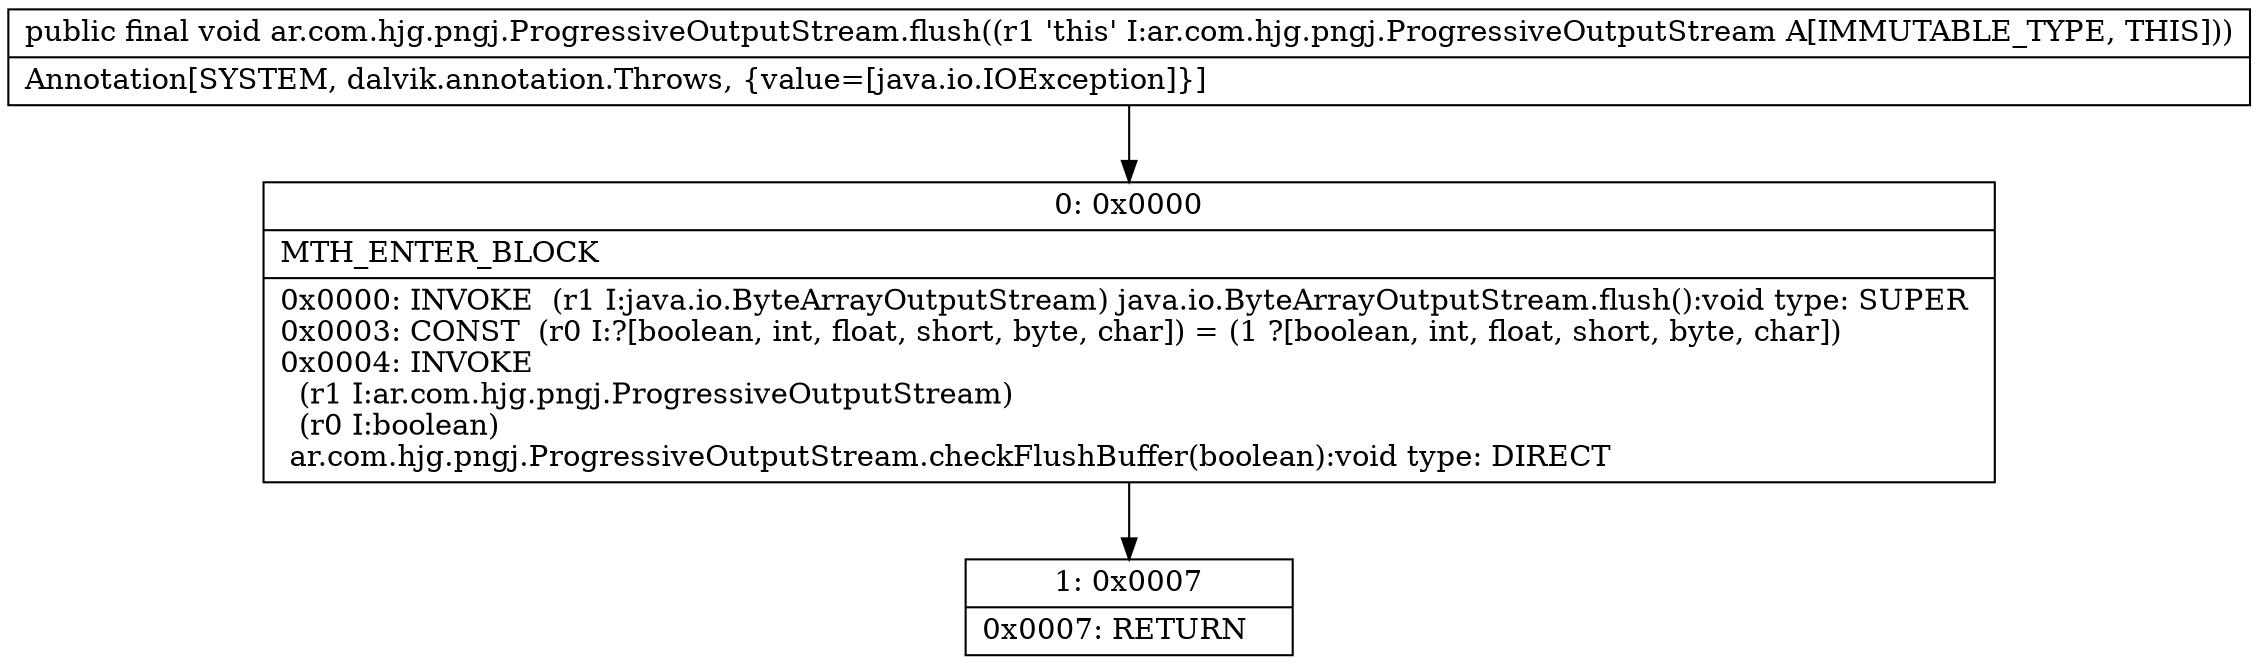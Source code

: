 digraph "CFG forar.com.hjg.pngj.ProgressiveOutputStream.flush()V" {
Node_0 [shape=record,label="{0\:\ 0x0000|MTH_ENTER_BLOCK\l|0x0000: INVOKE  (r1 I:java.io.ByteArrayOutputStream) java.io.ByteArrayOutputStream.flush():void type: SUPER \l0x0003: CONST  (r0 I:?[boolean, int, float, short, byte, char]) = (1 ?[boolean, int, float, short, byte, char]) \l0x0004: INVOKE  \l  (r1 I:ar.com.hjg.pngj.ProgressiveOutputStream)\l  (r0 I:boolean)\l ar.com.hjg.pngj.ProgressiveOutputStream.checkFlushBuffer(boolean):void type: DIRECT \l}"];
Node_1 [shape=record,label="{1\:\ 0x0007|0x0007: RETURN   \l}"];
MethodNode[shape=record,label="{public final void ar.com.hjg.pngj.ProgressiveOutputStream.flush((r1 'this' I:ar.com.hjg.pngj.ProgressiveOutputStream A[IMMUTABLE_TYPE, THIS]))  | Annotation[SYSTEM, dalvik.annotation.Throws, \{value=[java.io.IOException]\}]\l}"];
MethodNode -> Node_0;
Node_0 -> Node_1;
}

